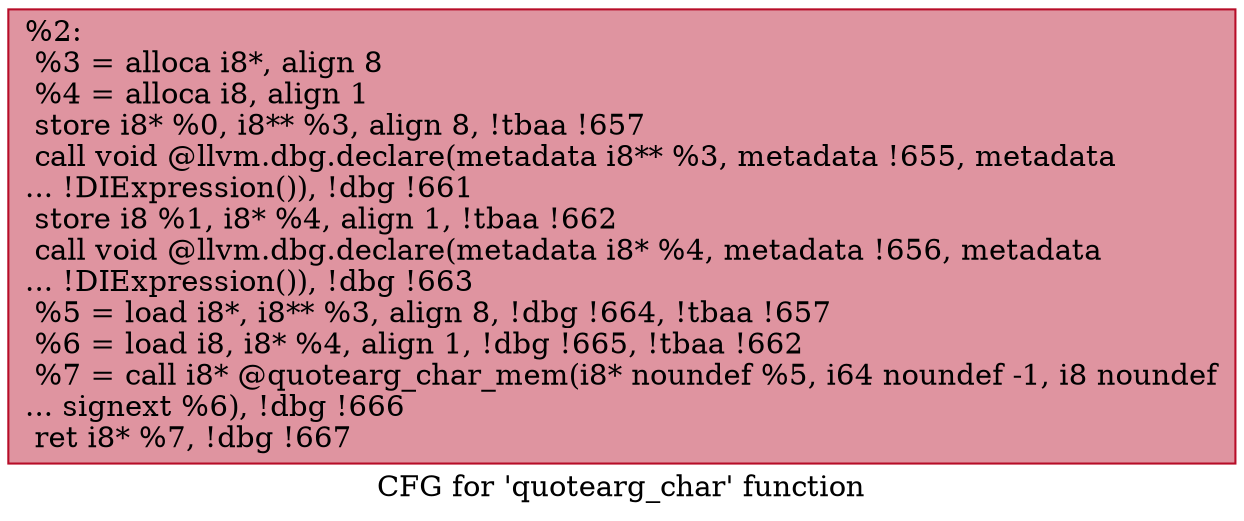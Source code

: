 digraph "CFG for 'quotearg_char' function" {
	label="CFG for 'quotearg_char' function";

	Node0x6e7930 [shape=record,color="#b70d28ff", style=filled, fillcolor="#b70d2870",label="{%2:\l  %3 = alloca i8*, align 8\l  %4 = alloca i8, align 1\l  store i8* %0, i8** %3, align 8, !tbaa !657\l  call void @llvm.dbg.declare(metadata i8** %3, metadata !655, metadata\l... !DIExpression()), !dbg !661\l  store i8 %1, i8* %4, align 1, !tbaa !662\l  call void @llvm.dbg.declare(metadata i8* %4, metadata !656, metadata\l... !DIExpression()), !dbg !663\l  %5 = load i8*, i8** %3, align 8, !dbg !664, !tbaa !657\l  %6 = load i8, i8* %4, align 1, !dbg !665, !tbaa !662\l  %7 = call i8* @quotearg_char_mem(i8* noundef %5, i64 noundef -1, i8 noundef\l... signext %6), !dbg !666\l  ret i8* %7, !dbg !667\l}"];
}

